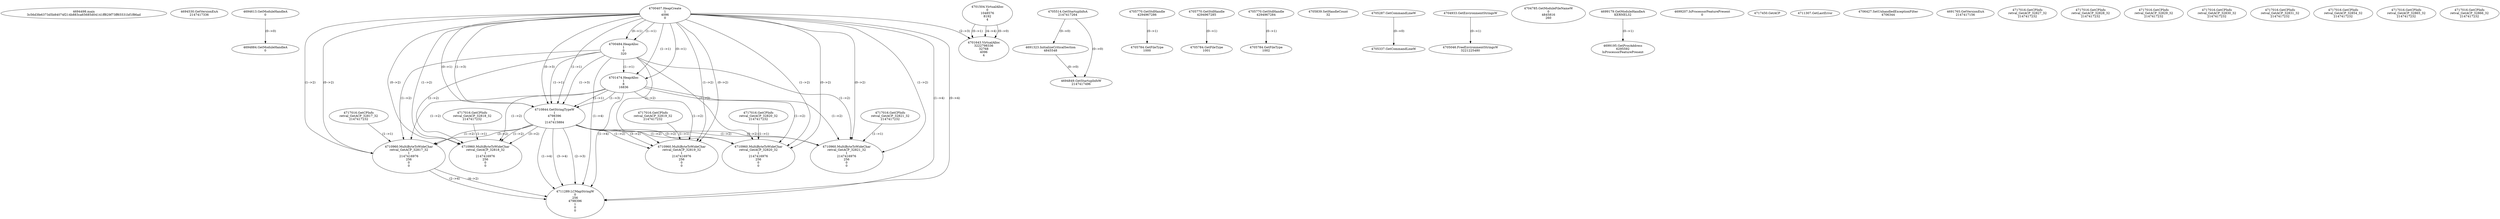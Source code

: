 // Global SCDG with merge call
digraph {
	0 [label="4694498.main
3c56d3fe6373d5b84074f214b883ca65685d04141ff829f73ff65531bf1f86ad"]
	1 [label="4694530.GetVersionExA
2147417336"]
	2 [label="4694613.GetModuleHandleA
0"]
	3 [label="4700407.HeapCreate
1
4096
0"]
	4 [label="4700484.HeapAlloc
1
0
320"]
	3 -> 4 [label="(1-->1)"]
	3 -> 4 [label="(0-->1)"]
	5 [label="4701474.HeapAlloc
1
8
16836"]
	3 -> 5 [label="(1-->1)"]
	3 -> 5 [label="(0-->1)"]
	4 -> 5 [label="(1-->1)"]
	6 [label="4701504.VirtualAlloc
0
1048576
8192
4"]
	7 [label="4701643.VirtualAlloc
3222798336
32768
4096
4"]
	6 -> 7 [label="(0-->1)"]
	3 -> 7 [label="(2-->3)"]
	6 -> 7 [label="(4-->4)"]
	6 -> 7 [label="(0-->0)"]
	8 [label="4705514.GetStartupInfoA
2147417264"]
	9 [label="4705770.GetStdHandle
4294967286"]
	10 [label="4705784.GetFileType
1000"]
	9 -> 10 [label="(0-->1)"]
	11 [label="4705770.GetStdHandle
4294967285"]
	12 [label="4705784.GetFileType
1001"]
	11 -> 12 [label="(0-->1)"]
	13 [label="4705770.GetStdHandle
4294967284"]
	14 [label="4705784.GetFileType
1002"]
	13 -> 14 [label="(0-->1)"]
	15 [label="4705839.SetHandleCount
32"]
	16 [label="4705287.GetCommandLineW
"]
	17 [label="4705337.GetCommandLineW
"]
	16 -> 17 [label="(0-->0)"]
	18 [label="4704933.GetEnvironmentStringsW
"]
	19 [label="4705046.FreeEnvironmentStringsW
3221225480"]
	18 -> 19 [label="(0-->1)"]
	20 [label="4704785.GetModuleFileNameW
0
4845816
260"]
	21 [label="4699179.GetModuleHandleA
KERNEL32"]
	22 [label="4699195.GetProcAddress
6295592
IsProcessorFeaturePresent"]
	21 -> 22 [label="(0-->1)"]
	23 [label="4699207.IsProcessorFeaturePresent
0"]
	24 [label="4717450.GetACP
"]
	25 [label="4717016.GetCPInfo
retval_GetACP_32817_32
2147417232"]
	26 [label="4710844.GetStringTypeW
1
4798396
1
2147415884"]
	3 -> 26 [label="(1-->1)"]
	3 -> 26 [label="(0-->1)"]
	4 -> 26 [label="(1-->1)"]
	5 -> 26 [label="(1-->1)"]
	3 -> 26 [label="(1-->3)"]
	3 -> 26 [label="(0-->3)"]
	4 -> 26 [label="(1-->3)"]
	5 -> 26 [label="(1-->3)"]
	27 [label="4710960.MultiByteToWideChar
retval_GetACP_32817_32
1
2147416976
256
0
0"]
	25 -> 27 [label="(1-->1)"]
	3 -> 27 [label="(1-->2)"]
	3 -> 27 [label="(0-->2)"]
	4 -> 27 [label="(1-->2)"]
	5 -> 27 [label="(1-->2)"]
	26 -> 27 [label="(1-->2)"]
	26 -> 27 [label="(3-->2)"]
	28 [label="4711289.LCMapStringW
0
256
4798396
1
0
0"]
	27 -> 28 [label="(4-->2)"]
	26 -> 28 [label="(2-->3)"]
	3 -> 28 [label="(1-->4)"]
	3 -> 28 [label="(0-->4)"]
	4 -> 28 [label="(1-->4)"]
	5 -> 28 [label="(1-->4)"]
	26 -> 28 [label="(1-->4)"]
	26 -> 28 [label="(3-->4)"]
	27 -> 28 [label="(2-->4)"]
	29 [label="4711307.GetLastError
"]
	30 [label="4717016.GetCPInfo
retval_GetACP_32818_32
2147417232"]
	31 [label="4710960.MultiByteToWideChar
retval_GetACP_32818_32
1
2147416976
256
0
0"]
	30 -> 31 [label="(1-->1)"]
	3 -> 31 [label="(1-->2)"]
	3 -> 31 [label="(0-->2)"]
	4 -> 31 [label="(1-->2)"]
	5 -> 31 [label="(1-->2)"]
	26 -> 31 [label="(1-->2)"]
	26 -> 31 [label="(3-->2)"]
	32 [label="4717016.GetCPInfo
retval_GetACP_32819_32
2147417232"]
	33 [label="4710960.MultiByteToWideChar
retval_GetACP_32819_32
1
2147416976
256
0
0"]
	32 -> 33 [label="(1-->1)"]
	3 -> 33 [label="(1-->2)"]
	3 -> 33 [label="(0-->2)"]
	4 -> 33 [label="(1-->2)"]
	5 -> 33 [label="(1-->2)"]
	26 -> 33 [label="(1-->2)"]
	26 -> 33 [label="(3-->2)"]
	34 [label="4717016.GetCPInfo
retval_GetACP_32820_32
2147417232"]
	35 [label="4710960.MultiByteToWideChar
retval_GetACP_32820_32
1
2147416976
256
0
0"]
	34 -> 35 [label="(1-->1)"]
	3 -> 35 [label="(1-->2)"]
	3 -> 35 [label="(0-->2)"]
	4 -> 35 [label="(1-->2)"]
	5 -> 35 [label="(1-->2)"]
	26 -> 35 [label="(1-->2)"]
	26 -> 35 [label="(3-->2)"]
	36 [label="4717016.GetCPInfo
retval_GetACP_32821_32
2147417232"]
	37 [label="4710960.MultiByteToWideChar
retval_GetACP_32821_32
1
2147416976
256
0
0"]
	36 -> 37 [label="(1-->1)"]
	3 -> 37 [label="(1-->2)"]
	3 -> 37 [label="(0-->2)"]
	4 -> 37 [label="(1-->2)"]
	5 -> 37 [label="(1-->2)"]
	26 -> 37 [label="(1-->2)"]
	26 -> 37 [label="(3-->2)"]
	38 [label="4706427.SetUnhandledExceptionFilter
4706344"]
	39 [label="4691765.GetVersionExA
2147417156"]
	40 [label="4691323.InitializeCriticalSection
4845548"]
	8 -> 40 [label="(0-->0)"]
	41 [label="4694849.GetStartupInfoW
2147417496"]
	8 -> 41 [label="(0-->0)"]
	40 -> 41 [label="(0-->0)"]
	42 [label="4694884.GetModuleHandleA
0"]
	2 -> 42 [label="(0-->0)"]
	43 [label="4717016.GetCPInfo
retval_GetACP_32827_32
2147417232"]
	44 [label="4717016.GetCPInfo
retval_GetACP_32828_32
2147417232"]
	45 [label="4717016.GetCPInfo
retval_GetACP_32829_32
2147417232"]
	46 [label="4717016.GetCPInfo
retval_GetACP_32830_32
2147417232"]
	47 [label="4717016.GetCPInfo
retval_GetACP_32831_32
2147417232"]
	48 [label="4717016.GetCPInfo
retval_GetACP_32854_32
2147417232"]
	49 [label="4717016.GetCPInfo
retval_GetACP_32865_32
2147417232"]
	50 [label="4717016.GetCPInfo
retval_GetACP_32866_32
2147417232"]
}
